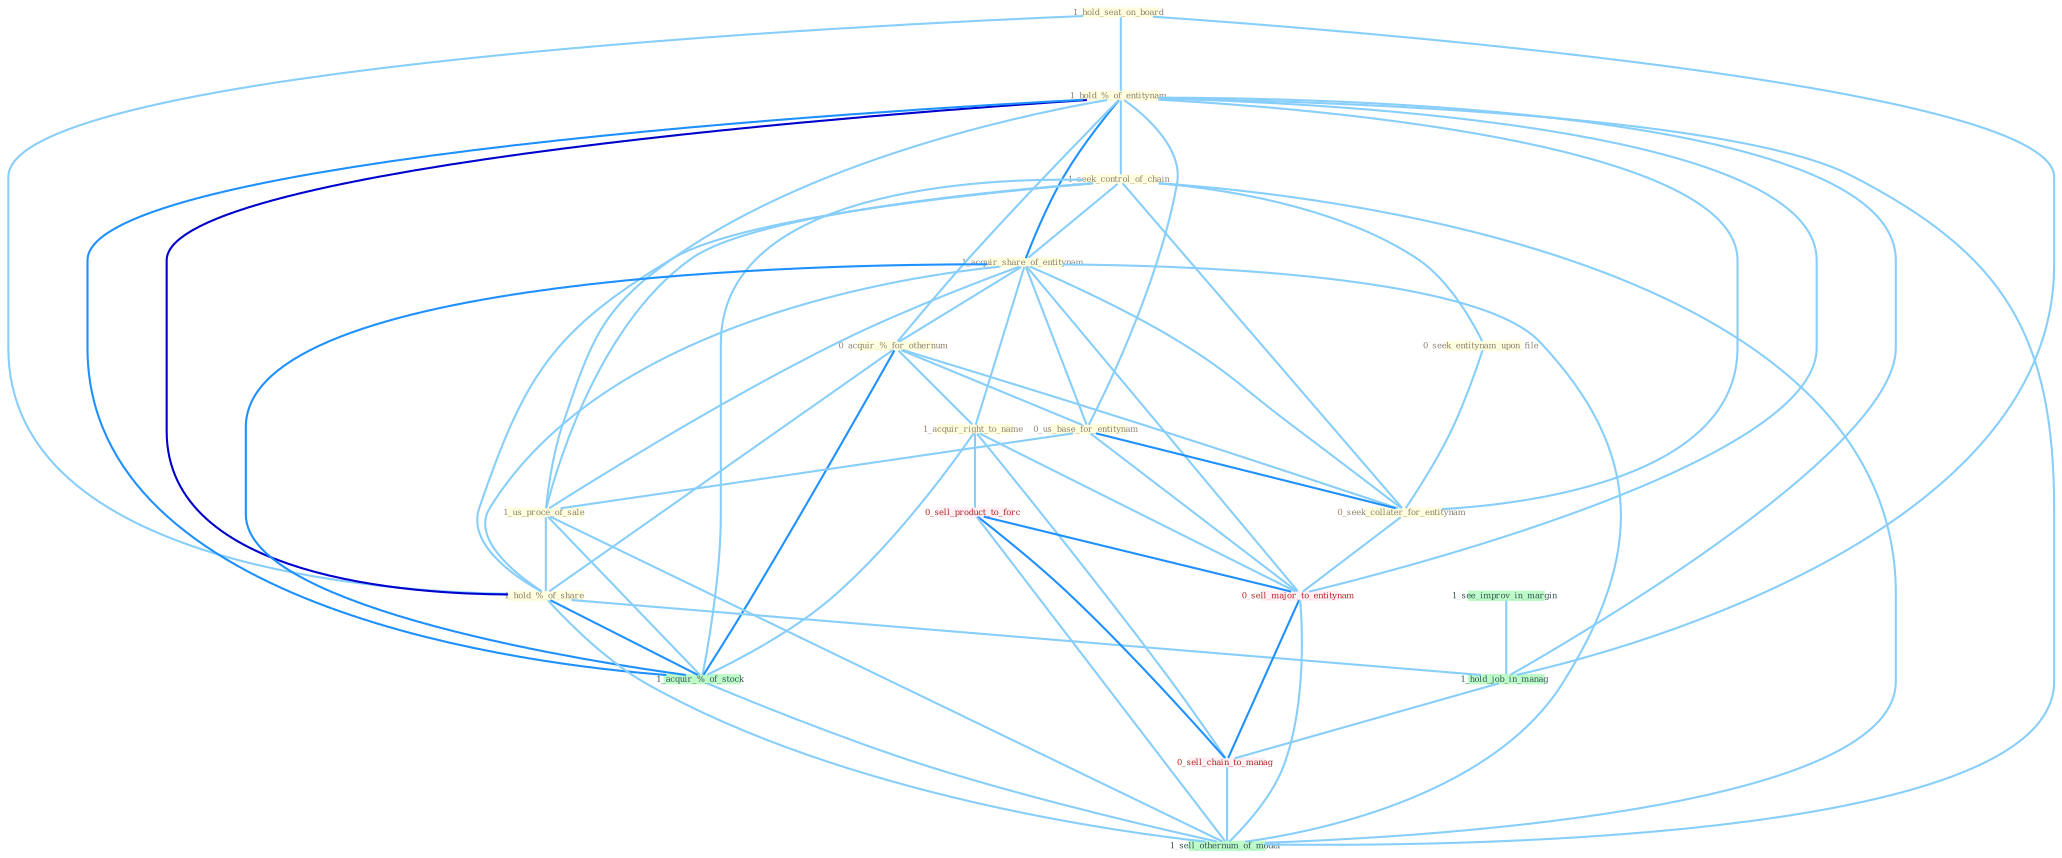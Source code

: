 Graph G{ 
    node
    [shape=polygon,style=filled,width=.5,height=.06,color="#BDFCC9",fixedsize=true,fontsize=4,
    fontcolor="#2f4f4f"];
    {node
    [color="#ffffe0", fontcolor="#8b7d6b"] "1_hold_seat_on_board " "1_hold_%_of_entitynam " "1_seek_control_of_chain " "1_acquir_share_of_entitynam " "0_seek_entitynam_upon_file " "0_acquir_%_for_othernum " "0_us_base_for_entitynam " "1_acquir_right_to_name " "1_us_proce_of_sale " "0_seek_collater_for_entitynam " "1_hold_%_of_share "}
{node [color="#fff0f5", fontcolor="#b22222"] "0_sell_product_to_forc " "0_sell_major_to_entitynam " "0_sell_chain_to_manag "}
edge [color="#B0E2FF"];

	"1_hold_seat_on_board " -- "1_hold_%_of_entitynam " [w="1", color="#87cefa" ];
	"1_hold_seat_on_board " -- "1_hold_%_of_share " [w="1", color="#87cefa" ];
	"1_hold_seat_on_board " -- "1_hold_job_in_manag " [w="1", color="#87cefa" ];
	"1_hold_%_of_entitynam " -- "1_seek_control_of_chain " [w="1", color="#87cefa" ];
	"1_hold_%_of_entitynam " -- "1_acquir_share_of_entitynam " [w="2", color="#1e90ff" , len=0.8];
	"1_hold_%_of_entitynam " -- "0_acquir_%_for_othernum " [w="1", color="#87cefa" ];
	"1_hold_%_of_entitynam " -- "0_us_base_for_entitynam " [w="1", color="#87cefa" ];
	"1_hold_%_of_entitynam " -- "1_us_proce_of_sale " [w="1", color="#87cefa" ];
	"1_hold_%_of_entitynam " -- "0_seek_collater_for_entitynam " [w="1", color="#87cefa" ];
	"1_hold_%_of_entitynam " -- "1_hold_%_of_share " [w="3", color="#0000cd" , len=0.6];
	"1_hold_%_of_entitynam " -- "1_acquir_%_of_stock " [w="2", color="#1e90ff" , len=0.8];
	"1_hold_%_of_entitynam " -- "1_hold_job_in_manag " [w="1", color="#87cefa" ];
	"1_hold_%_of_entitynam " -- "0_sell_major_to_entitynam " [w="1", color="#87cefa" ];
	"1_hold_%_of_entitynam " -- "1_sell_othernum_of_model " [w="1", color="#87cefa" ];
	"1_seek_control_of_chain " -- "1_acquir_share_of_entitynam " [w="1", color="#87cefa" ];
	"1_seek_control_of_chain " -- "0_seek_entitynam_upon_file " [w="1", color="#87cefa" ];
	"1_seek_control_of_chain " -- "1_us_proce_of_sale " [w="1", color="#87cefa" ];
	"1_seek_control_of_chain " -- "0_seek_collater_for_entitynam " [w="1", color="#87cefa" ];
	"1_seek_control_of_chain " -- "1_hold_%_of_share " [w="1", color="#87cefa" ];
	"1_seek_control_of_chain " -- "1_acquir_%_of_stock " [w="1", color="#87cefa" ];
	"1_seek_control_of_chain " -- "1_sell_othernum_of_model " [w="1", color="#87cefa" ];
	"1_acquir_share_of_entitynam " -- "0_acquir_%_for_othernum " [w="1", color="#87cefa" ];
	"1_acquir_share_of_entitynam " -- "0_us_base_for_entitynam " [w="1", color="#87cefa" ];
	"1_acquir_share_of_entitynam " -- "1_acquir_right_to_name " [w="1", color="#87cefa" ];
	"1_acquir_share_of_entitynam " -- "1_us_proce_of_sale " [w="1", color="#87cefa" ];
	"1_acquir_share_of_entitynam " -- "0_seek_collater_for_entitynam " [w="1", color="#87cefa" ];
	"1_acquir_share_of_entitynam " -- "1_hold_%_of_share " [w="1", color="#87cefa" ];
	"1_acquir_share_of_entitynam " -- "1_acquir_%_of_stock " [w="2", color="#1e90ff" , len=0.8];
	"1_acquir_share_of_entitynam " -- "0_sell_major_to_entitynam " [w="1", color="#87cefa" ];
	"1_acquir_share_of_entitynam " -- "1_sell_othernum_of_model " [w="1", color="#87cefa" ];
	"0_seek_entitynam_upon_file " -- "0_seek_collater_for_entitynam " [w="1", color="#87cefa" ];
	"0_acquir_%_for_othernum " -- "0_us_base_for_entitynam " [w="1", color="#87cefa" ];
	"0_acquir_%_for_othernum " -- "1_acquir_right_to_name " [w="1", color="#87cefa" ];
	"0_acquir_%_for_othernum " -- "0_seek_collater_for_entitynam " [w="1", color="#87cefa" ];
	"0_acquir_%_for_othernum " -- "1_hold_%_of_share " [w="1", color="#87cefa" ];
	"0_acquir_%_for_othernum " -- "1_acquir_%_of_stock " [w="2", color="#1e90ff" , len=0.8];
	"0_us_base_for_entitynam " -- "1_us_proce_of_sale " [w="1", color="#87cefa" ];
	"0_us_base_for_entitynam " -- "0_seek_collater_for_entitynam " [w="2", color="#1e90ff" , len=0.8];
	"0_us_base_for_entitynam " -- "0_sell_major_to_entitynam " [w="1", color="#87cefa" ];
	"1_acquir_right_to_name " -- "1_acquir_%_of_stock " [w="1", color="#87cefa" ];
	"1_acquir_right_to_name " -- "0_sell_product_to_forc " [w="1", color="#87cefa" ];
	"1_acquir_right_to_name " -- "0_sell_major_to_entitynam " [w="1", color="#87cefa" ];
	"1_acquir_right_to_name " -- "0_sell_chain_to_manag " [w="1", color="#87cefa" ];
	"1_us_proce_of_sale " -- "1_hold_%_of_share " [w="1", color="#87cefa" ];
	"1_us_proce_of_sale " -- "1_acquir_%_of_stock " [w="1", color="#87cefa" ];
	"1_us_proce_of_sale " -- "1_sell_othernum_of_model " [w="1", color="#87cefa" ];
	"0_seek_collater_for_entitynam " -- "0_sell_major_to_entitynam " [w="1", color="#87cefa" ];
	"1_hold_%_of_share " -- "1_acquir_%_of_stock " [w="2", color="#1e90ff" , len=0.8];
	"1_hold_%_of_share " -- "1_hold_job_in_manag " [w="1", color="#87cefa" ];
	"1_hold_%_of_share " -- "1_sell_othernum_of_model " [w="1", color="#87cefa" ];
	"1_see_improv_in_margin " -- "1_hold_job_in_manag " [w="1", color="#87cefa" ];
	"1_acquir_%_of_stock " -- "1_sell_othernum_of_model " [w="1", color="#87cefa" ];
	"1_hold_job_in_manag " -- "0_sell_chain_to_manag " [w="1", color="#87cefa" ];
	"0_sell_product_to_forc " -- "0_sell_major_to_entitynam " [w="2", color="#1e90ff" , len=0.8];
	"0_sell_product_to_forc " -- "0_sell_chain_to_manag " [w="2", color="#1e90ff" , len=0.8];
	"0_sell_product_to_forc " -- "1_sell_othernum_of_model " [w="1", color="#87cefa" ];
	"0_sell_major_to_entitynam " -- "0_sell_chain_to_manag " [w="2", color="#1e90ff" , len=0.8];
	"0_sell_major_to_entitynam " -- "1_sell_othernum_of_model " [w="1", color="#87cefa" ];
	"0_sell_chain_to_manag " -- "1_sell_othernum_of_model " [w="1", color="#87cefa" ];
}